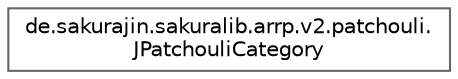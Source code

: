 digraph "Graphical Class Hierarchy"
{
 // LATEX_PDF_SIZE
  bgcolor="transparent";
  edge [fontname=Helvetica,fontsize=10,labelfontname=Helvetica,labelfontsize=10];
  node [fontname=Helvetica,fontsize=10,shape=box,height=0.2,width=0.4];
  rankdir="LR";
  Node0 [label="de.sakurajin.sakuralib.arrp.v2.patchouli.\lJPatchouliCategory",height=0.2,width=0.4,color="grey40", fillcolor="white", style="filled",URL="$classde_1_1sakurajin_1_1sakuralib_1_1arrp_1_1v2_1_1patchouli_1_1JPatchouliCategory.html",tooltip="A category for a patchouli book For details about the files check out the patchouli documentation"];
}

